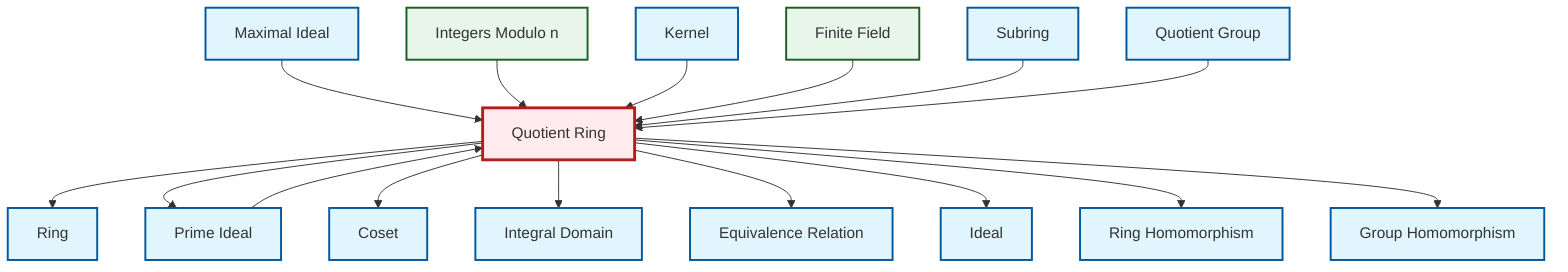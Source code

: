graph TD
    classDef definition fill:#e1f5fe,stroke:#01579b,stroke-width:2px
    classDef theorem fill:#f3e5f5,stroke:#4a148c,stroke-width:2px
    classDef axiom fill:#fff3e0,stroke:#e65100,stroke-width:2px
    classDef example fill:#e8f5e9,stroke:#1b5e20,stroke-width:2px
    classDef current fill:#ffebee,stroke:#b71c1c,stroke-width:3px
    ex-quotient-integers-mod-n["Integers Modulo n"]:::example
    def-maximal-ideal["Maximal Ideal"]:::definition
    def-quotient-ring["Quotient Ring"]:::definition
    def-coset["Coset"]:::definition
    def-homomorphism["Group Homomorphism"]:::definition
    def-ring["Ring"]:::definition
    def-kernel["Kernel"]:::definition
    ex-finite-field["Finite Field"]:::example
    def-subring["Subring"]:::definition
    def-ideal["Ideal"]:::definition
    def-prime-ideal["Prime Ideal"]:::definition
    def-ring-homomorphism["Ring Homomorphism"]:::definition
    def-equivalence-relation["Equivalence Relation"]:::definition
    def-quotient-group["Quotient Group"]:::definition
    def-integral-domain["Integral Domain"]:::definition
    def-quotient-ring --> def-ring
    def-maximal-ideal --> def-quotient-ring
    def-quotient-ring --> def-prime-ideal
    ex-quotient-integers-mod-n --> def-quotient-ring
    def-kernel --> def-quotient-ring
    def-quotient-ring --> def-coset
    ex-finite-field --> def-quotient-ring
    def-subring --> def-quotient-ring
    def-quotient-group --> def-quotient-ring
    def-quotient-ring --> def-integral-domain
    def-quotient-ring --> def-equivalence-relation
    def-quotient-ring --> def-ideal
    def-quotient-ring --> def-ring-homomorphism
    def-prime-ideal --> def-quotient-ring
    def-quotient-ring --> def-homomorphism
    class def-quotient-ring current